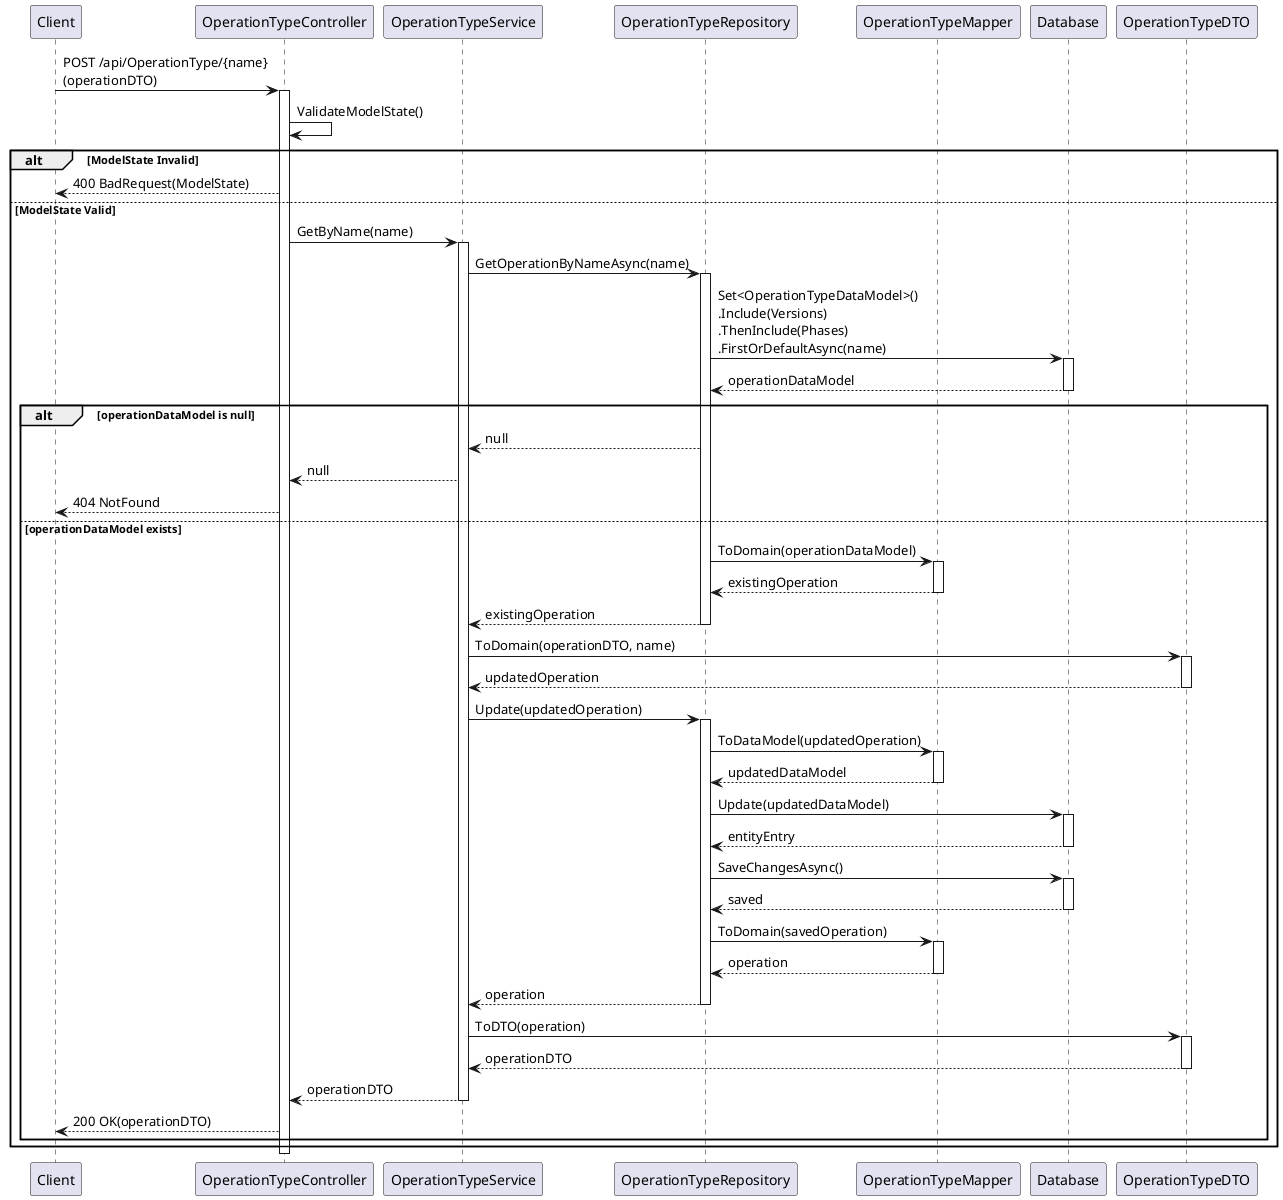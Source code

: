 @startuml OperationTypeUpdateOperation

participant "Client" as client
participant "OperationTypeController" as controller 
participant "OperationTypeService" as service
participant "OperationTypeRepository" as repo
participant "OperationTypeMapper" as mapper
participant "Database" as db

client -> controller : POST /api/OperationType/{name}\n(operationDTO)
activate controller

controller -> controller : ValidateModelState()

alt ModelState Invalid
    controller --> client : 400 BadRequest(ModelState)
else ModelState Valid
    controller -> service : GetByName(name)
    activate service

    service -> repo : GetOperationByNameAsync(name)
    activate repo
    
    repo -> db : Set<OperationTypeDataModel>()\n.Include(Versions)\n.ThenInclude(Phases)\n.FirstOrDefaultAsync(name)
    activate db
    db --> repo : operationDataModel
    deactivate db

    alt operationDataModel is null
        repo --> service : null
        service --> controller : null
        controller --> client : 404 NotFound
    else operationDataModel exists
        repo -> mapper : ToDomain(operationDataModel)
        activate mapper
        mapper --> repo : existingOperation
        deactivate mapper
        
        repo --> service : existingOperation
        deactivate repo

        service -> OperationTypeDTO : ToDomain(operationDTO, name)
        activate OperationTypeDTO
        OperationTypeDTO --> service : updatedOperation
        deactivate OperationTypeDTO

        service -> repo : Update(updatedOperation)
        activate repo

        repo -> mapper : ToDataModel(updatedOperation)
        activate mapper
        mapper --> repo : updatedDataModel
        deactivate mapper

        repo -> db : Update(updatedDataModel)
        activate db
        db --> repo : entityEntry
        deactivate db

        repo -> db : SaveChangesAsync()
        activate db
        db --> repo : saved
        deactivate db

        repo -> mapper : ToDomain(savedOperation)
        activate mapper
        mapper --> repo : operation
        deactivate mapper

        repo --> service : operation
        deactivate repo

        service -> OperationTypeDTO : ToDTO(operation)
        activate OperationTypeDTO
        OperationTypeDTO --> service : operationDTO
        deactivate OperationTypeDTO

        service --> controller : operationDTO
        deactivate service

        controller --> client : 200 OK(operationDTO)
    end
end

deactivate controller

@enduml